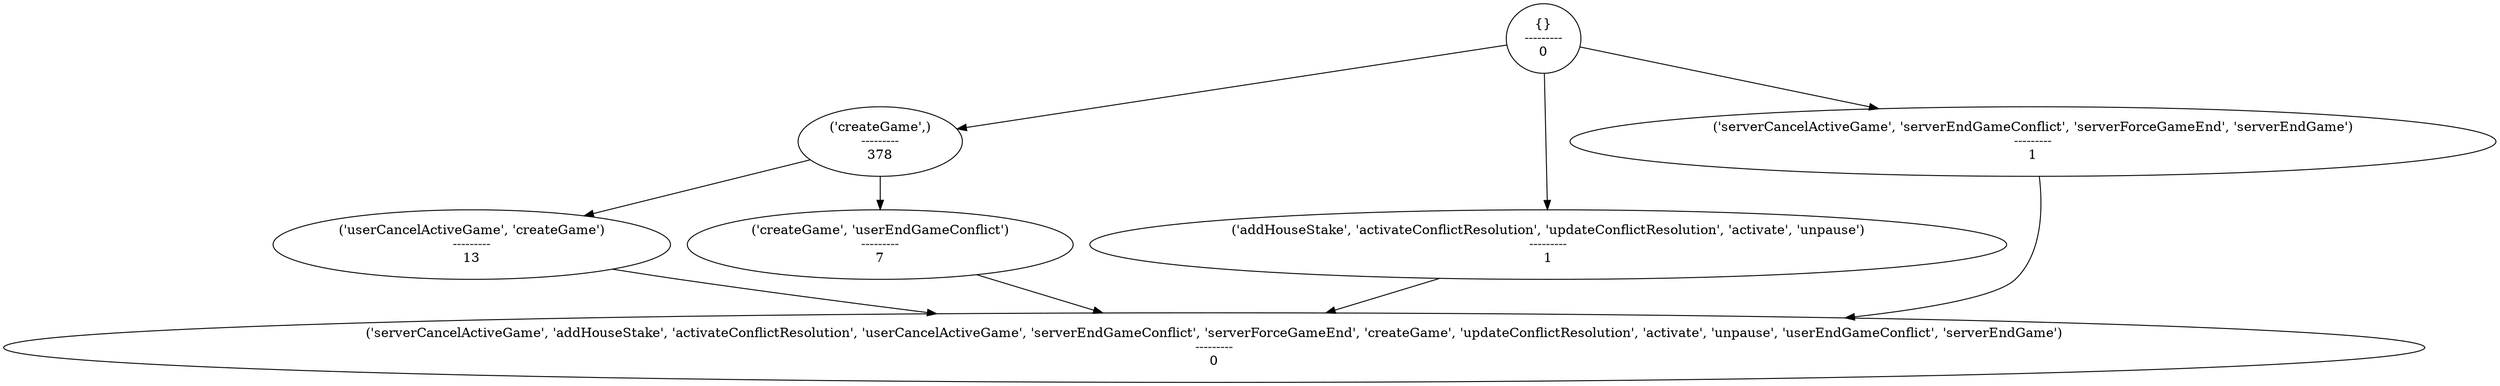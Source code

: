 strict digraph  {
"{}\n---------\n0";
"('createGame',)\n---------\n378";
"('userCancelActiveGame', 'createGame')\n---------\n13";
"('serverCancelActiveGame', 'addHouseStake', 'activateConflictResolution', 'userCancelActiveGame', 'serverEndGameConflict', 'serverForceGameEnd', 'createGame', 'updateConflictResolution', 'activate', 'unpause', 'userEndGameConflict', 'serverEndGame')\n---------\n0";
"('createGame', 'userEndGameConflict')\n---------\n7";
"('addHouseStake', 'activateConflictResolution', 'updateConflictResolution', 'activate', 'unpause')\n---------\n1";
"('serverCancelActiveGame', 'serverEndGameConflict', 'serverForceGameEnd', 'serverEndGame')\n---------\n1";
"{}\n---------\n0" -> "('createGame',)\n---------\n378";
"{}\n---------\n0" -> "('addHouseStake', 'activateConflictResolution', 'updateConflictResolution', 'activate', 'unpause')\n---------\n1";
"{}\n---------\n0" -> "('serverCancelActiveGame', 'serverEndGameConflict', 'serverForceGameEnd', 'serverEndGame')\n---------\n1";
"('createGame',)\n---------\n378" -> "('userCancelActiveGame', 'createGame')\n---------\n13";
"('createGame',)\n---------\n378" -> "('createGame', 'userEndGameConflict')\n---------\n7";
"('userCancelActiveGame', 'createGame')\n---------\n13" -> "('serverCancelActiveGame', 'addHouseStake', 'activateConflictResolution', 'userCancelActiveGame', 'serverEndGameConflict', 'serverForceGameEnd', 'createGame', 'updateConflictResolution', 'activate', 'unpause', 'userEndGameConflict', 'serverEndGame')\n---------\n0";
"('createGame', 'userEndGameConflict')\n---------\n7" -> "('serverCancelActiveGame', 'addHouseStake', 'activateConflictResolution', 'userCancelActiveGame', 'serverEndGameConflict', 'serverForceGameEnd', 'createGame', 'updateConflictResolution', 'activate', 'unpause', 'userEndGameConflict', 'serverEndGame')\n---------\n0";
"('addHouseStake', 'activateConflictResolution', 'updateConflictResolution', 'activate', 'unpause')\n---------\n1" -> "('serverCancelActiveGame', 'addHouseStake', 'activateConflictResolution', 'userCancelActiveGame', 'serverEndGameConflict', 'serverForceGameEnd', 'createGame', 'updateConflictResolution', 'activate', 'unpause', 'userEndGameConflict', 'serverEndGame')\n---------\n0";
"('serverCancelActiveGame', 'serverEndGameConflict', 'serverForceGameEnd', 'serverEndGame')\n---------\n1" -> "('serverCancelActiveGame', 'addHouseStake', 'activateConflictResolution', 'userCancelActiveGame', 'serverEndGameConflict', 'serverForceGameEnd', 'createGame', 'updateConflictResolution', 'activate', 'unpause', 'userEndGameConflict', 'serverEndGame')\n---------\n0";
}
